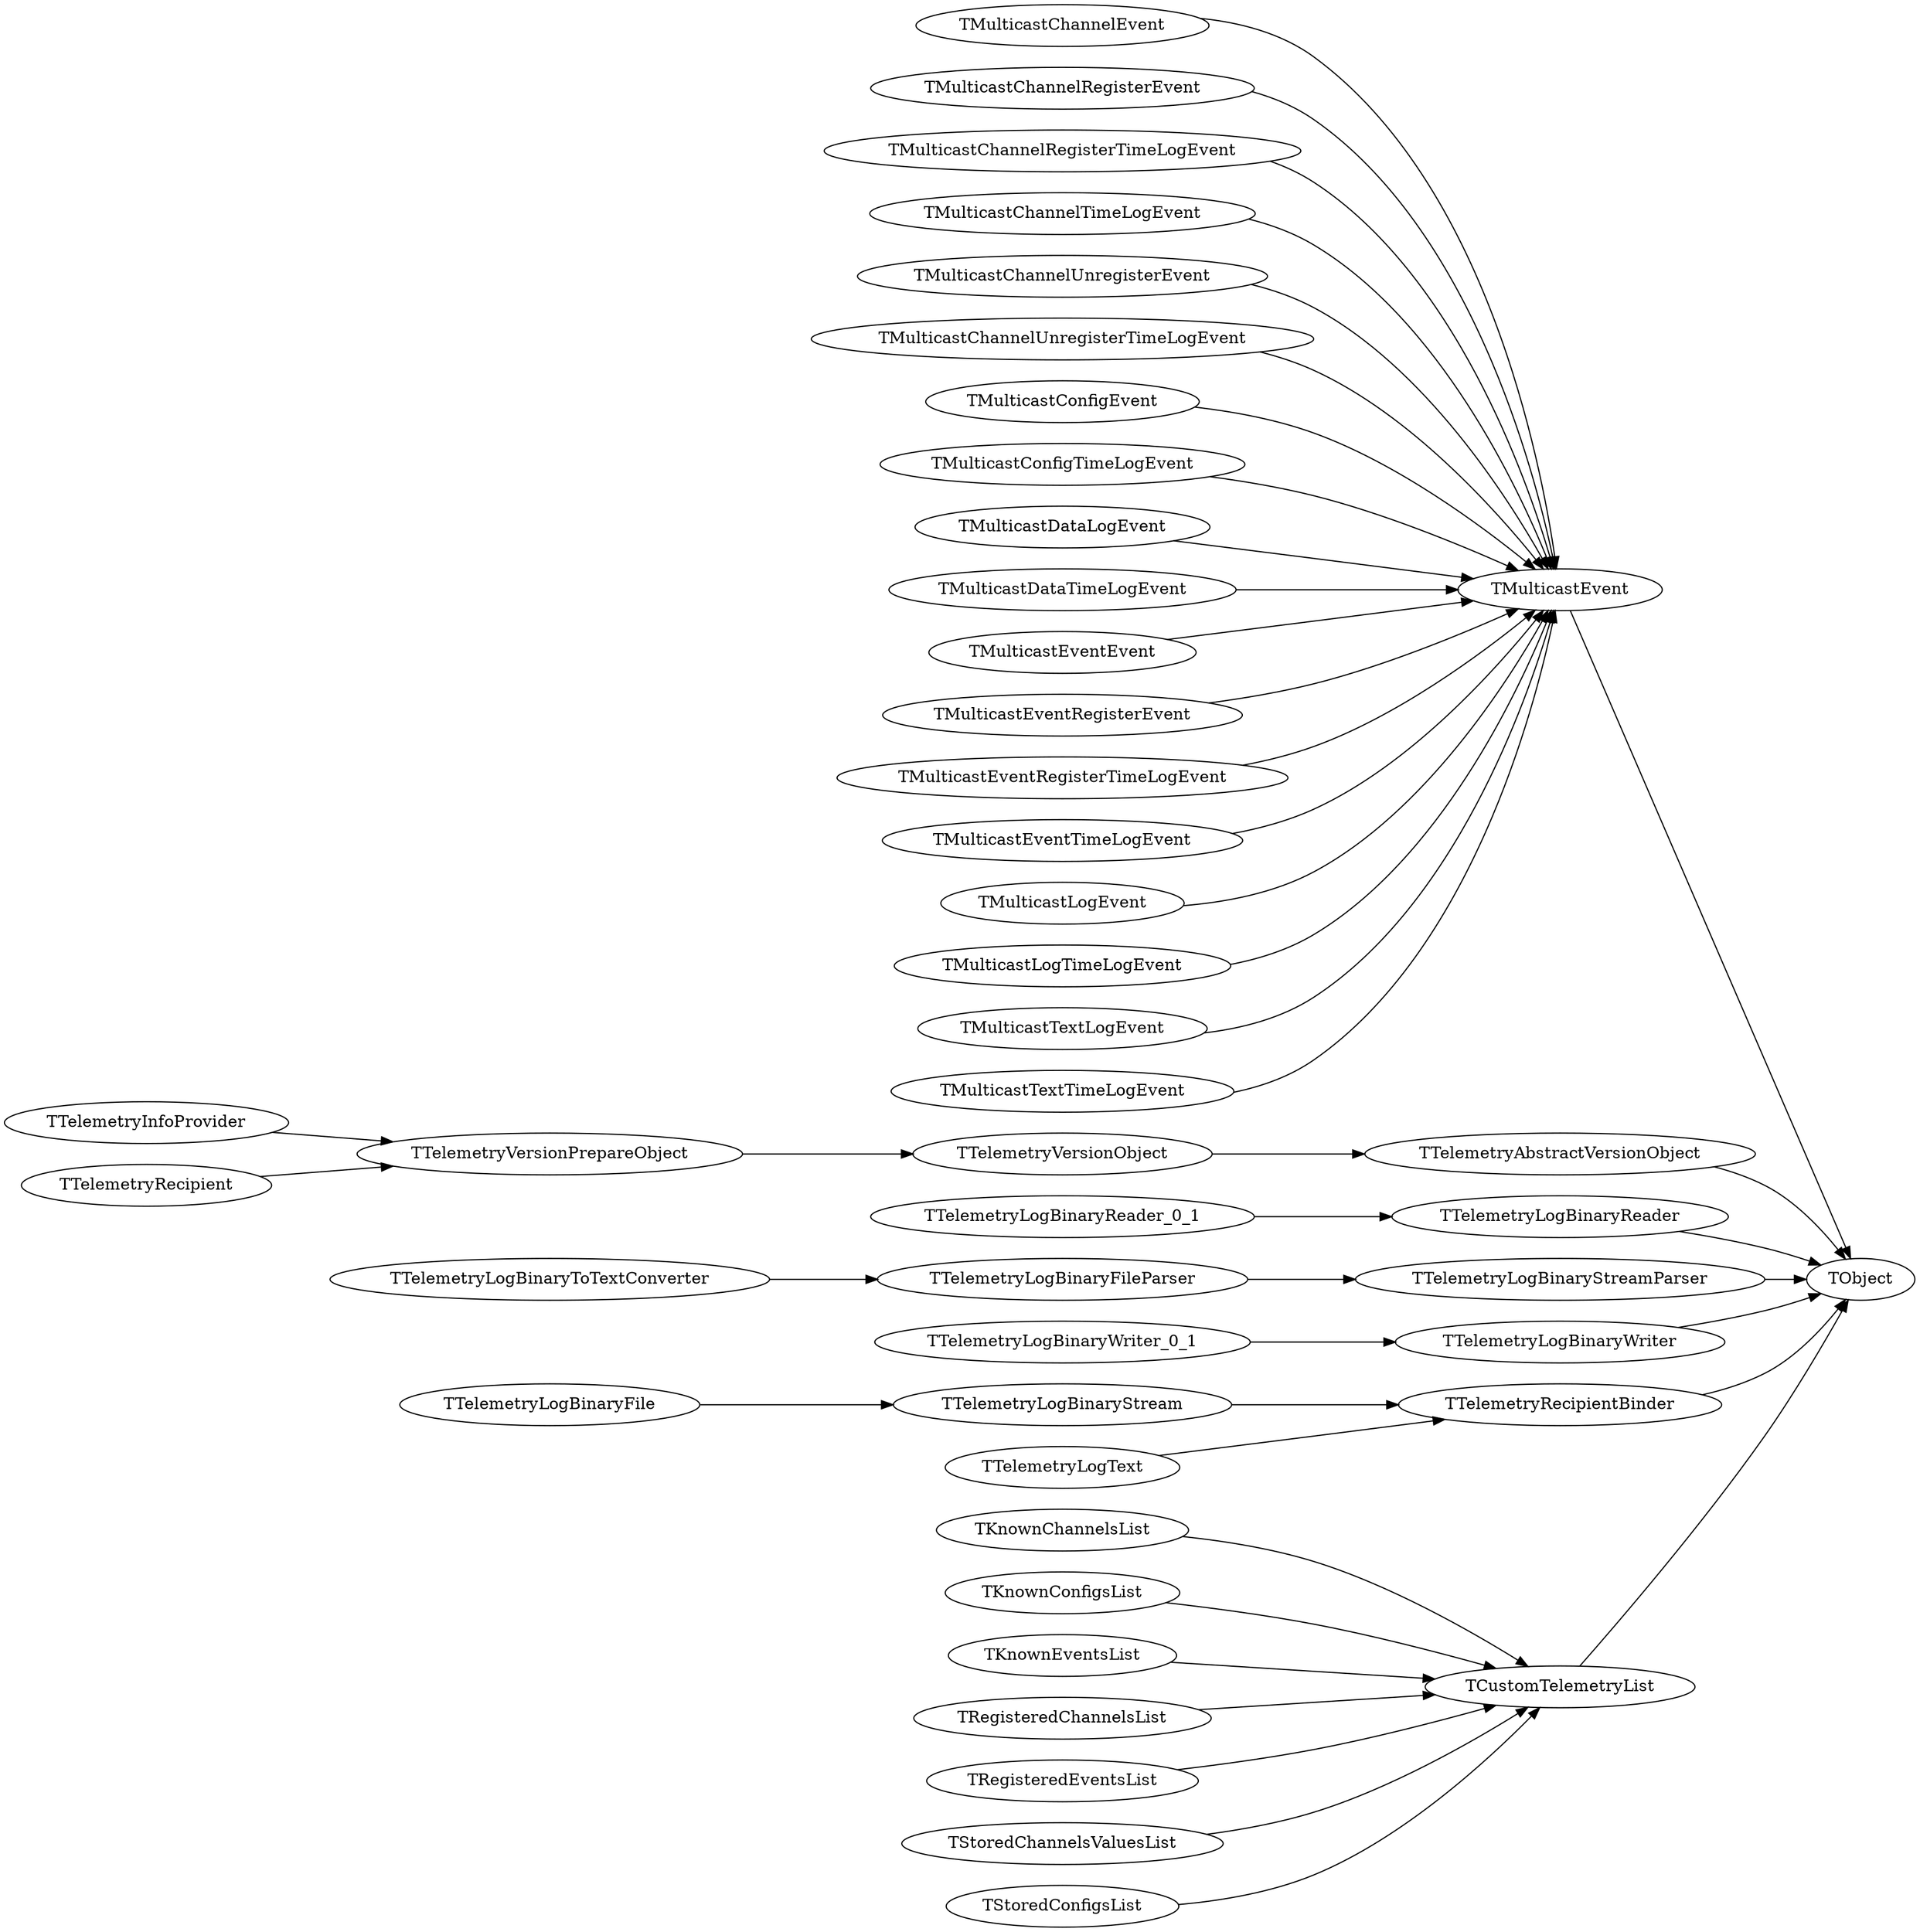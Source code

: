 DiGraph Classes {
rankdir="LR"
  TCustomTelemetryList -> TObject
  TCustomTelemetryList [href="TelemetryLists.TCustomTelemetryList.html"]
  TKnownChannelsList -> TCustomTelemetryList
  TKnownChannelsList [href="TelemetryLists.TKnownChannelsList.html"]
  TKnownConfigsList -> TCustomTelemetryList
  TKnownConfigsList [href="TelemetryLists.TKnownConfigsList.html"]
  TKnownEventsList -> TCustomTelemetryList
  TKnownEventsList [href="TelemetryLists.TKnownEventsList.html"]
  TRegisteredChannelsList -> TCustomTelemetryList
  TRegisteredChannelsList [href="TelemetryLists.TRegisteredChannelsList.html"]
  TRegisteredEventsList -> TCustomTelemetryList
  TRegisteredEventsList [href="TelemetryLists.TRegisteredEventsList.html"]
  TStoredChannelsValuesList -> TCustomTelemetryList
  TStoredChannelsValuesList [href="TelemetryLists.TStoredChannelsValuesList.html"]
  TStoredConfigsList -> TCustomTelemetryList
  TStoredConfigsList [href="TelemetryLists.TStoredConfigsList.html"]
  TMulticastEvent -> TObject
  TMulticastEvent [href="TelemetryCommon.TMulticastEvent.html"]
  TMulticastChannelEvent -> TMulticastEvent
  TMulticastChannelEvent [href="TelemetryRecipient.TMulticastChannelEvent.html"]
  TMulticastChannelRegisterEvent -> TMulticastEvent
  TMulticastChannelRegisterEvent [href="TelemetryRecipient.TMulticastChannelRegisterEvent.html"]
  TMulticastChannelRegisterTimeLogEvent -> TMulticastEvent
  TMulticastChannelRegisterTimeLogEvent [href="TelemetryLogBinaryParser.TMulticastChannelRegisterTimeLogEvent.html"]
  TMulticastChannelTimeLogEvent -> TMulticastEvent
  TMulticastChannelTimeLogEvent [href="TelemetryLogBinaryParser.TMulticastChannelTimeLogEvent.html"]
  TMulticastChannelUnregisterEvent -> TMulticastEvent
  TMulticastChannelUnregisterEvent [href="TelemetryRecipient.TMulticastChannelUnregisterEvent.html"]
  TMulticastChannelUnregisterTimeLogEvent -> TMulticastEvent
  TMulticastChannelUnregisterTimeLogEvent [href="TelemetryLogBinaryParser.TMulticastChannelUnregisterTimeLogEvent.html"]
  TMulticastConfigEvent -> TMulticastEvent
  TMulticastConfigEvent [href="TelemetryRecipient.TMulticastConfigEvent.html"]
  TMulticastConfigTimeLogEvent -> TMulticastEvent
  TMulticastConfigTimeLogEvent [href="TelemetryLogBinaryParser.TMulticastConfigTimeLogEvent.html"]
  TMulticastDataLogEvent -> TMulticastEvent
  TMulticastDataLogEvent [href="TelemetryLogBinaryParser.TMulticastDataLogEvent.html"]
  TMulticastDataTimeLogEvent -> TMulticastEvent
  TMulticastDataTimeLogEvent [href="TelemetryLogBinaryParser.TMulticastDataTimeLogEvent.html"]
  TMulticastEventEvent -> TMulticastEvent
  TMulticastEventEvent [href="TelemetryRecipient.TMulticastEventEvent.html"]
  TMulticastEventRegisterEvent -> TMulticastEvent
  TMulticastEventRegisterEvent [href="TelemetryRecipient.TMulticastEventRegisterEvent.html"]
  TMulticastEventRegisterTimeLogEvent -> TMulticastEvent
  TMulticastEventRegisterTimeLogEvent [href="TelemetryLogBinaryParser.TMulticastEventRegisterTimeLogEvent.html"]
  TMulticastEventTimeLogEvent -> TMulticastEvent
  TMulticastEventTimeLogEvent [href="TelemetryLogBinaryParser.TMulticastEventTimeLogEvent.html"]
  TMulticastLogEvent -> TMulticastEvent
  TMulticastLogEvent [href="TelemetryRecipient.TMulticastLogEvent.html"]
  TMulticastLogTimeLogEvent -> TMulticastEvent
  TMulticastLogTimeLogEvent [href="TelemetryLogBinaryParser.TMulticastLogTimeLogEvent.html"]
  TMulticastTextLogEvent -> TMulticastEvent
  TMulticastTextLogEvent [href="TelemetryLogBinaryParser.TMulticastTextLogEvent.html"]
  TMulticastTextTimeLogEvent -> TMulticastEvent
  TMulticastTextTimeLogEvent [href="TelemetryLogBinaryParser.TMulticastTextTimeLogEvent.html"]
  TTelemetryAbstractVersionObject -> TObject
  TTelemetryAbstractVersionObject [href="TelemetryVersionObjects.TTelemetryAbstractVersionObject.html"]
  TTelemetryVersionObject -> TTelemetryAbstractVersionObject
  TTelemetryVersionObject [href="TelemetryVersionObjects.TTelemetryVersionObject.html"]
  TTelemetryVersionPrepareObject -> TTelemetryVersionObject
  TTelemetryVersionPrepareObject [href="TelemetryVersionObjects.TTelemetryVersionPrepareObject.html"]
  TTelemetryInfoProvider -> TTelemetryVersionPrepareObject
  TTelemetryInfoProvider [href="TelemetryInfoProvider.TTelemetryInfoProvider.html"]
  TTelemetryRecipient -> TTelemetryVersionPrepareObject
  TTelemetryRecipient [href="TelemetryRecipient.TTelemetryRecipient.html"]
  TTelemetryLogBinaryReader -> TObject
  TTelemetryLogBinaryReader [href="TelemetryLogBinaryParser.TTelemetryLogBinaryReader.html"]
  TTelemetryLogBinaryReader_0_1 -> TTelemetryLogBinaryReader
  TTelemetryLogBinaryReader_0_1 [href="TelemetryLogBinaryParser.TTelemetryLogBinaryReader_0_1.html"]
  TTelemetryLogBinaryStreamParser -> TObject
  TTelemetryLogBinaryStreamParser [href="TelemetryLogBinaryParser.TTelemetryLogBinaryStreamParser.html"]
  TTelemetryLogBinaryFileParser -> TTelemetryLogBinaryStreamParser
  TTelemetryLogBinaryFileParser [href="TelemetryLogBinaryParser.TTelemetryLogBinaryFileParser.html"]
  TTelemetryLogBinaryToTextConverter -> TTelemetryLogBinaryFileParser
  TTelemetryLogBinaryToTextConverter [href="TelemetryLogBinaryParser.TTelemetryLogBinaryToTextConverter.html"]
  TTelemetryLogBinaryWriter -> TObject
  TTelemetryLogBinaryWriter [href="TelemetryLogBinary.TTelemetryLogBinaryWriter.html"]
  TTelemetryLogBinaryWriter_0_1 -> TTelemetryLogBinaryWriter
  TTelemetryLogBinaryWriter_0_1 [href="TelemetryLogBinary.TTelemetryLogBinaryWriter_0_1.html"]
  TTelemetryRecipientBinder -> TObject
  TTelemetryRecipientBinder [href="TelemetryRecipientBinder.TTelemetryRecipientBinder.html"]
  TTelemetryLogBinaryStream -> TTelemetryRecipientBinder
  TTelemetryLogBinaryStream [href="TelemetryLogBinary.TTelemetryLogBinaryStream.html"]
  TTelemetryLogBinaryFile -> TTelemetryLogBinaryStream
  TTelemetryLogBinaryFile [href="TelemetryLogBinary.TTelemetryLogBinaryFile.html"]
  TTelemetryLogText -> TTelemetryRecipientBinder
  TTelemetryLogText [href="TelemetryLogText.TTelemetryLogText.html"]
}
